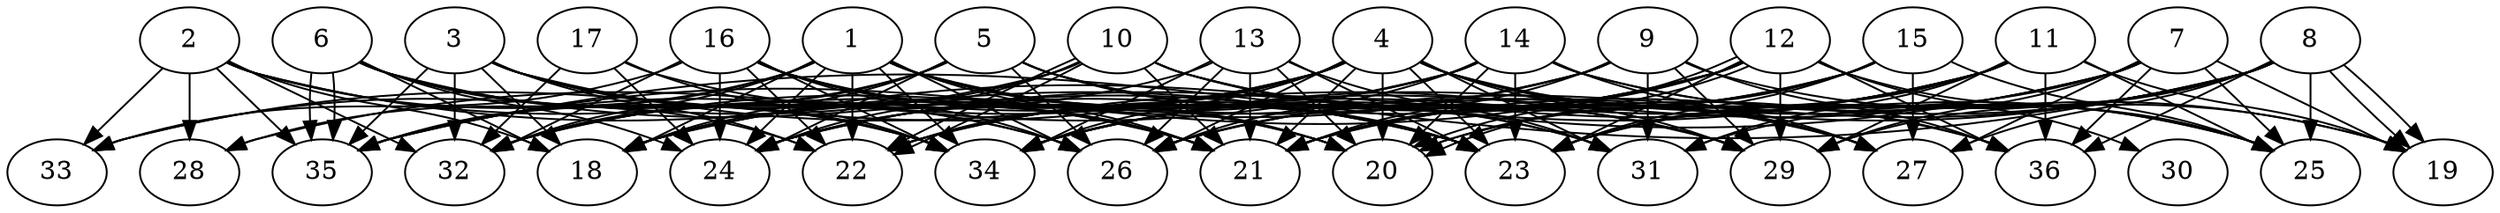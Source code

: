 // DAG (tier=3-complex, mode=compute, n=36, ccr=0.468, fat=0.777, density=0.772, regular=0.235, jump=0.204, mindata=1048576, maxdata=16777216)
// DAG automatically generated by daggen at Sun Aug 24 16:33:34 2025
// /home/ermia/Project/Environments/daggen/bin/daggen --dot --ccr 0.468 --fat 0.777 --regular 0.235 --density 0.772 --jump 0.204 --mindata 1048576 --maxdata 16777216 -n 36 
digraph G {
  1 [size="46341611004278688", alpha="0.19", expect_size="23170805502139344"]
  1 -> 18 [size ="876348155363328"]
  1 -> 20 [size ="876348155363328"]
  1 -> 21 [size ="876348155363328"]
  1 -> 22 [size ="876348155363328"]
  1 -> 23 [size ="876348155363328"]
  1 -> 24 [size ="876348155363328"]
  1 -> 26 [size ="876348155363328"]
  1 -> 27 [size ="876348155363328"]
  1 -> 28 [size ="876348155363328"]
  1 -> 31 [size ="876348155363328"]
  1 -> 32 [size ="876348155363328"]
  1 -> 34 [size ="876348155363328"]
  1 -> 35 [size ="876348155363328"]
  2 [size="32470610589245892", alpha="0.10", expect_size="16235305294622946"]
  2 -> 18 [size ="26191658483712"]
  2 -> 21 [size ="26191658483712"]
  2 -> 23 [size ="26191658483712"]
  2 -> 28 [size ="26191658483712"]
  2 -> 32 [size ="26191658483712"]
  2 -> 33 [size ="26191658483712"]
  2 -> 34 [size ="26191658483712"]
  2 -> 35 [size ="26191658483712"]
  3 [size="96251875046193008", alpha="0.13", expect_size="48125937523096504"]
  3 -> 18 [size ="1708914882117632"]
  3 -> 21 [size ="1708914882117632"]
  3 -> 22 [size ="1708914882117632"]
  3 -> 26 [size ="1708914882117632"]
  3 -> 29 [size ="1708914882117632"]
  3 -> 32 [size ="1708914882117632"]
  3 -> 34 [size ="1708914882117632"]
  3 -> 35 [size ="1708914882117632"]
  4 [size="17919018910576596", alpha="0.02", expect_size="8959509455288298"]
  4 -> 20 [size ="410337450917888"]
  4 -> 21 [size ="410337450917888"]
  4 -> 22 [size ="410337450917888"]
  4 -> 23 [size ="410337450917888"]
  4 -> 24 [size ="410337450917888"]
  4 -> 25 [size ="410337450917888"]
  4 -> 26 [size ="410337450917888"]
  4 -> 27 [size ="410337450917888"]
  4 -> 29 [size ="410337450917888"]
  4 -> 31 [size ="410337450917888"]
  4 -> 32 [size ="410337450917888"]
  4 -> 33 [size ="410337450917888"]
  4 -> 34 [size ="410337450917888"]
  4 -> 35 [size ="410337450917888"]
  4 -> 36 [size ="410337450917888"]
  5 [size="1475614727449332", alpha="0.17", expect_size="737807363724666"]
  5 -> 18 [size ="44491574607872"]
  5 -> 23 [size ="44491574607872"]
  5 -> 24 [size ="44491574607872"]
  5 -> 26 [size ="44491574607872"]
  5 -> 29 [size ="44491574607872"]
  5 -> 31 [size ="44491574607872"]
  5 -> 32 [size ="44491574607872"]
  5 -> 35 [size ="44491574607872"]
  6 [size="19950263856638944", alpha="0.04", expect_size="9975131928319472"]
  6 -> 18 [size ="674954949427200"]
  6 -> 22 [size ="674954949427200"]
  6 -> 23 [size ="674954949427200"]
  6 -> 24 [size ="674954949427200"]
  6 -> 26 [size ="674954949427200"]
  6 -> 34 [size ="674954949427200"]
  6 -> 35 [size ="674954949427200"]
  6 -> 35 [size ="674954949427200"]
  7 [size="46972315193933416", alpha="0.16", expect_size="23486157596966708"]
  7 -> 18 [size ="738066641715200"]
  7 -> 19 [size ="738066641715200"]
  7 -> 23 [size ="738066641715200"]
  7 -> 25 [size ="738066641715200"]
  7 -> 26 [size ="738066641715200"]
  7 -> 27 [size ="738066641715200"]
  7 -> 29 [size ="738066641715200"]
  7 -> 34 [size ="738066641715200"]
  7 -> 36 [size ="738066641715200"]
  8 [size="427286115298127552", alpha="0.17", expect_size="213643057649063776"]
  8 -> 19 [size ="181304670814208"]
  8 -> 19 [size ="181304670814208"]
  8 -> 21 [size ="181304670814208"]
  8 -> 23 [size ="181304670814208"]
  8 -> 25 [size ="181304670814208"]
  8 -> 26 [size ="181304670814208"]
  8 -> 27 [size ="181304670814208"]
  8 -> 29 [size ="181304670814208"]
  8 -> 31 [size ="181304670814208"]
  8 -> 34 [size ="181304670814208"]
  8 -> 35 [size ="181304670814208"]
  8 -> 36 [size ="181304670814208"]
  9 [size="1190476753403904000000", alpha="0.13", expect_size="595238376701952000000"]
  9 -> 18 [size ="898608660480000"]
  9 -> 19 [size ="898608660480000"]
  9 -> 21 [size ="898608660480000"]
  9 -> 22 [size ="898608660480000"]
  9 -> 29 [size ="898608660480000"]
  9 -> 31 [size ="898608660480000"]
  9 -> 32 [size ="898608660480000"]
  9 -> 36 [size ="898608660480000"]
  10 [size="4859710111381439", alpha="0.02", expect_size="2429855055690719"]
  10 -> 18 [size ="197646643888128"]
  10 -> 21 [size ="197646643888128"]
  10 -> 22 [size ="197646643888128"]
  10 -> 22 [size ="197646643888128"]
  10 -> 24 [size ="197646643888128"]
  10 -> 27 [size ="197646643888128"]
  10 -> 29 [size ="197646643888128"]
  10 -> 33 [size ="197646643888128"]
  10 -> 36 [size ="197646643888128"]
  11 [size="231928790434472992", alpha="0.11", expect_size="115964395217236496"]
  11 -> 19 [size ="100889989742592"]
  11 -> 20 [size ="100889989742592"]
  11 -> 21 [size ="100889989742592"]
  11 -> 22 [size ="100889989742592"]
  11 -> 23 [size ="100889989742592"]
  11 -> 24 [size ="100889989742592"]
  11 -> 25 [size ="100889989742592"]
  11 -> 29 [size ="100889989742592"]
  11 -> 31 [size ="100889989742592"]
  11 -> 34 [size ="100889989742592"]
  11 -> 36 [size ="100889989742592"]
  12 [size="701661989006693632", alpha="0.10", expect_size="350830994503346816"]
  12 -> 20 [size ="502671236661248"]
  12 -> 20 [size ="502671236661248"]
  12 -> 21 [size ="502671236661248"]
  12 -> 22 [size ="502671236661248"]
  12 -> 23 [size ="502671236661248"]
  12 -> 24 [size ="502671236661248"]
  12 -> 25 [size ="502671236661248"]
  12 -> 29 [size ="502671236661248"]
  12 -> 30 [size ="502671236661248"]
  12 -> 34 [size ="502671236661248"]
  12 -> 35 [size ="502671236661248"]
  12 -> 36 [size ="502671236661248"]
  13 [size="46502469170769064", alpha="0.07", expect_size="23251234585384532"]
  13 -> 20 [size ="1664192662732800"]
  13 -> 21 [size ="1664192662732800"]
  13 -> 23 [size ="1664192662732800"]
  13 -> 26 [size ="1664192662732800"]
  13 -> 31 [size ="1664192662732800"]
  13 -> 32 [size ="1664192662732800"]
  13 -> 34 [size ="1664192662732800"]
  14 [size="2050690958427089272832", alpha="0.06", expect_size="1025345479213544636416"]
  14 -> 18 [size ="1291289039470592"]
  14 -> 19 [size ="1291289039470592"]
  14 -> 20 [size ="1291289039470592"]
  14 -> 23 [size ="1291289039470592"]
  14 -> 24 [size ="1291289039470592"]
  14 -> 25 [size ="1291289039470592"]
  14 -> 26 [size ="1291289039470592"]
  14 -> 27 [size ="1291289039470592"]
  14 -> 28 [size ="1291289039470592"]
  15 [size="5563926124883906", alpha="0.08", expect_size="2781963062441953"]
  15 -> 20 [size ="104292845355008"]
  15 -> 21 [size ="104292845355008"]
  15 -> 23 [size ="104292845355008"]
  15 -> 25 [size ="104292845355008"]
  15 -> 26 [size ="104292845355008"]
  15 -> 27 [size ="104292845355008"]
  15 -> 34 [size ="104292845355008"]
  16 [size="52829937480020752", alpha="0.04", expect_size="26414968740010376"]
  16 -> 20 [size ="920972555190272"]
  16 -> 21 [size ="920972555190272"]
  16 -> 22 [size ="920972555190272"]
  16 -> 23 [size ="920972555190272"]
  16 -> 24 [size ="920972555190272"]
  16 -> 26 [size ="920972555190272"]
  16 -> 32 [size ="920972555190272"]
  16 -> 33 [size ="920972555190272"]
  16 -> 34 [size ="920972555190272"]
  17 [size="592931161891228928", alpha="0.20", expect_size="296465580945614464"]
  17 -> 20 [size ="1291705382862848"]
  17 -> 24 [size ="1291705382862848"]
  17 -> 32 [size ="1291705382862848"]
  17 -> 34 [size ="1291705382862848"]
  18 [size="3307679422106326", alpha="0.10", expect_size="1653839711053163"]
  19 [size="93877845151461904", alpha="0.06", expect_size="46938922575730952"]
  20 [size="143188314837164752896", alpha="0.02", expect_size="71594157418582376448"]
  21 [size="460140147236657", alpha="0.16", expect_size="230070073618328"]
  22 [size="4250746176819496", alpha="0.11", expect_size="2125373088409748"]
  23 [size="1423169408468275456", alpha="0.10", expect_size="711584704234137728"]
  24 [size="457767141453016", alpha="0.16", expect_size="228883570726508"]
  25 [size="5659115494922168", alpha="0.11", expect_size="2829557747461084"]
  26 [size="1328701356527209938944", alpha="0.10", expect_size="664350678263604969472"]
  27 [size="2104710810520518656000", alpha="0.00", expect_size="1052355405260259328000"]
  28 [size="2407415787923531776", alpha="0.16", expect_size="1203707893961765888"]
  29 [size="2854497117822078976", alpha="0.03", expect_size="1427248558911039488"]
  30 [size="46509316260786752", alpha="0.11", expect_size="23254658130393376"]
  31 [size="2497741586432000000000", alpha="0.17", expect_size="1248870793216000000000"]
  32 [size="3337414402799593984", alpha="0.20", expect_size="1668707201399796992"]
  33 [size="8556689004675188", alpha="0.19", expect_size="4278344502337594"]
  34 [size="9867630590342714", alpha="0.01", expect_size="4933815295171357"]
  35 [size="15059084705731134", alpha="0.06", expect_size="7529542352865567"]
  36 [size="2262371626576248832000", alpha="0.11", expect_size="1131185813288124416000"]
}